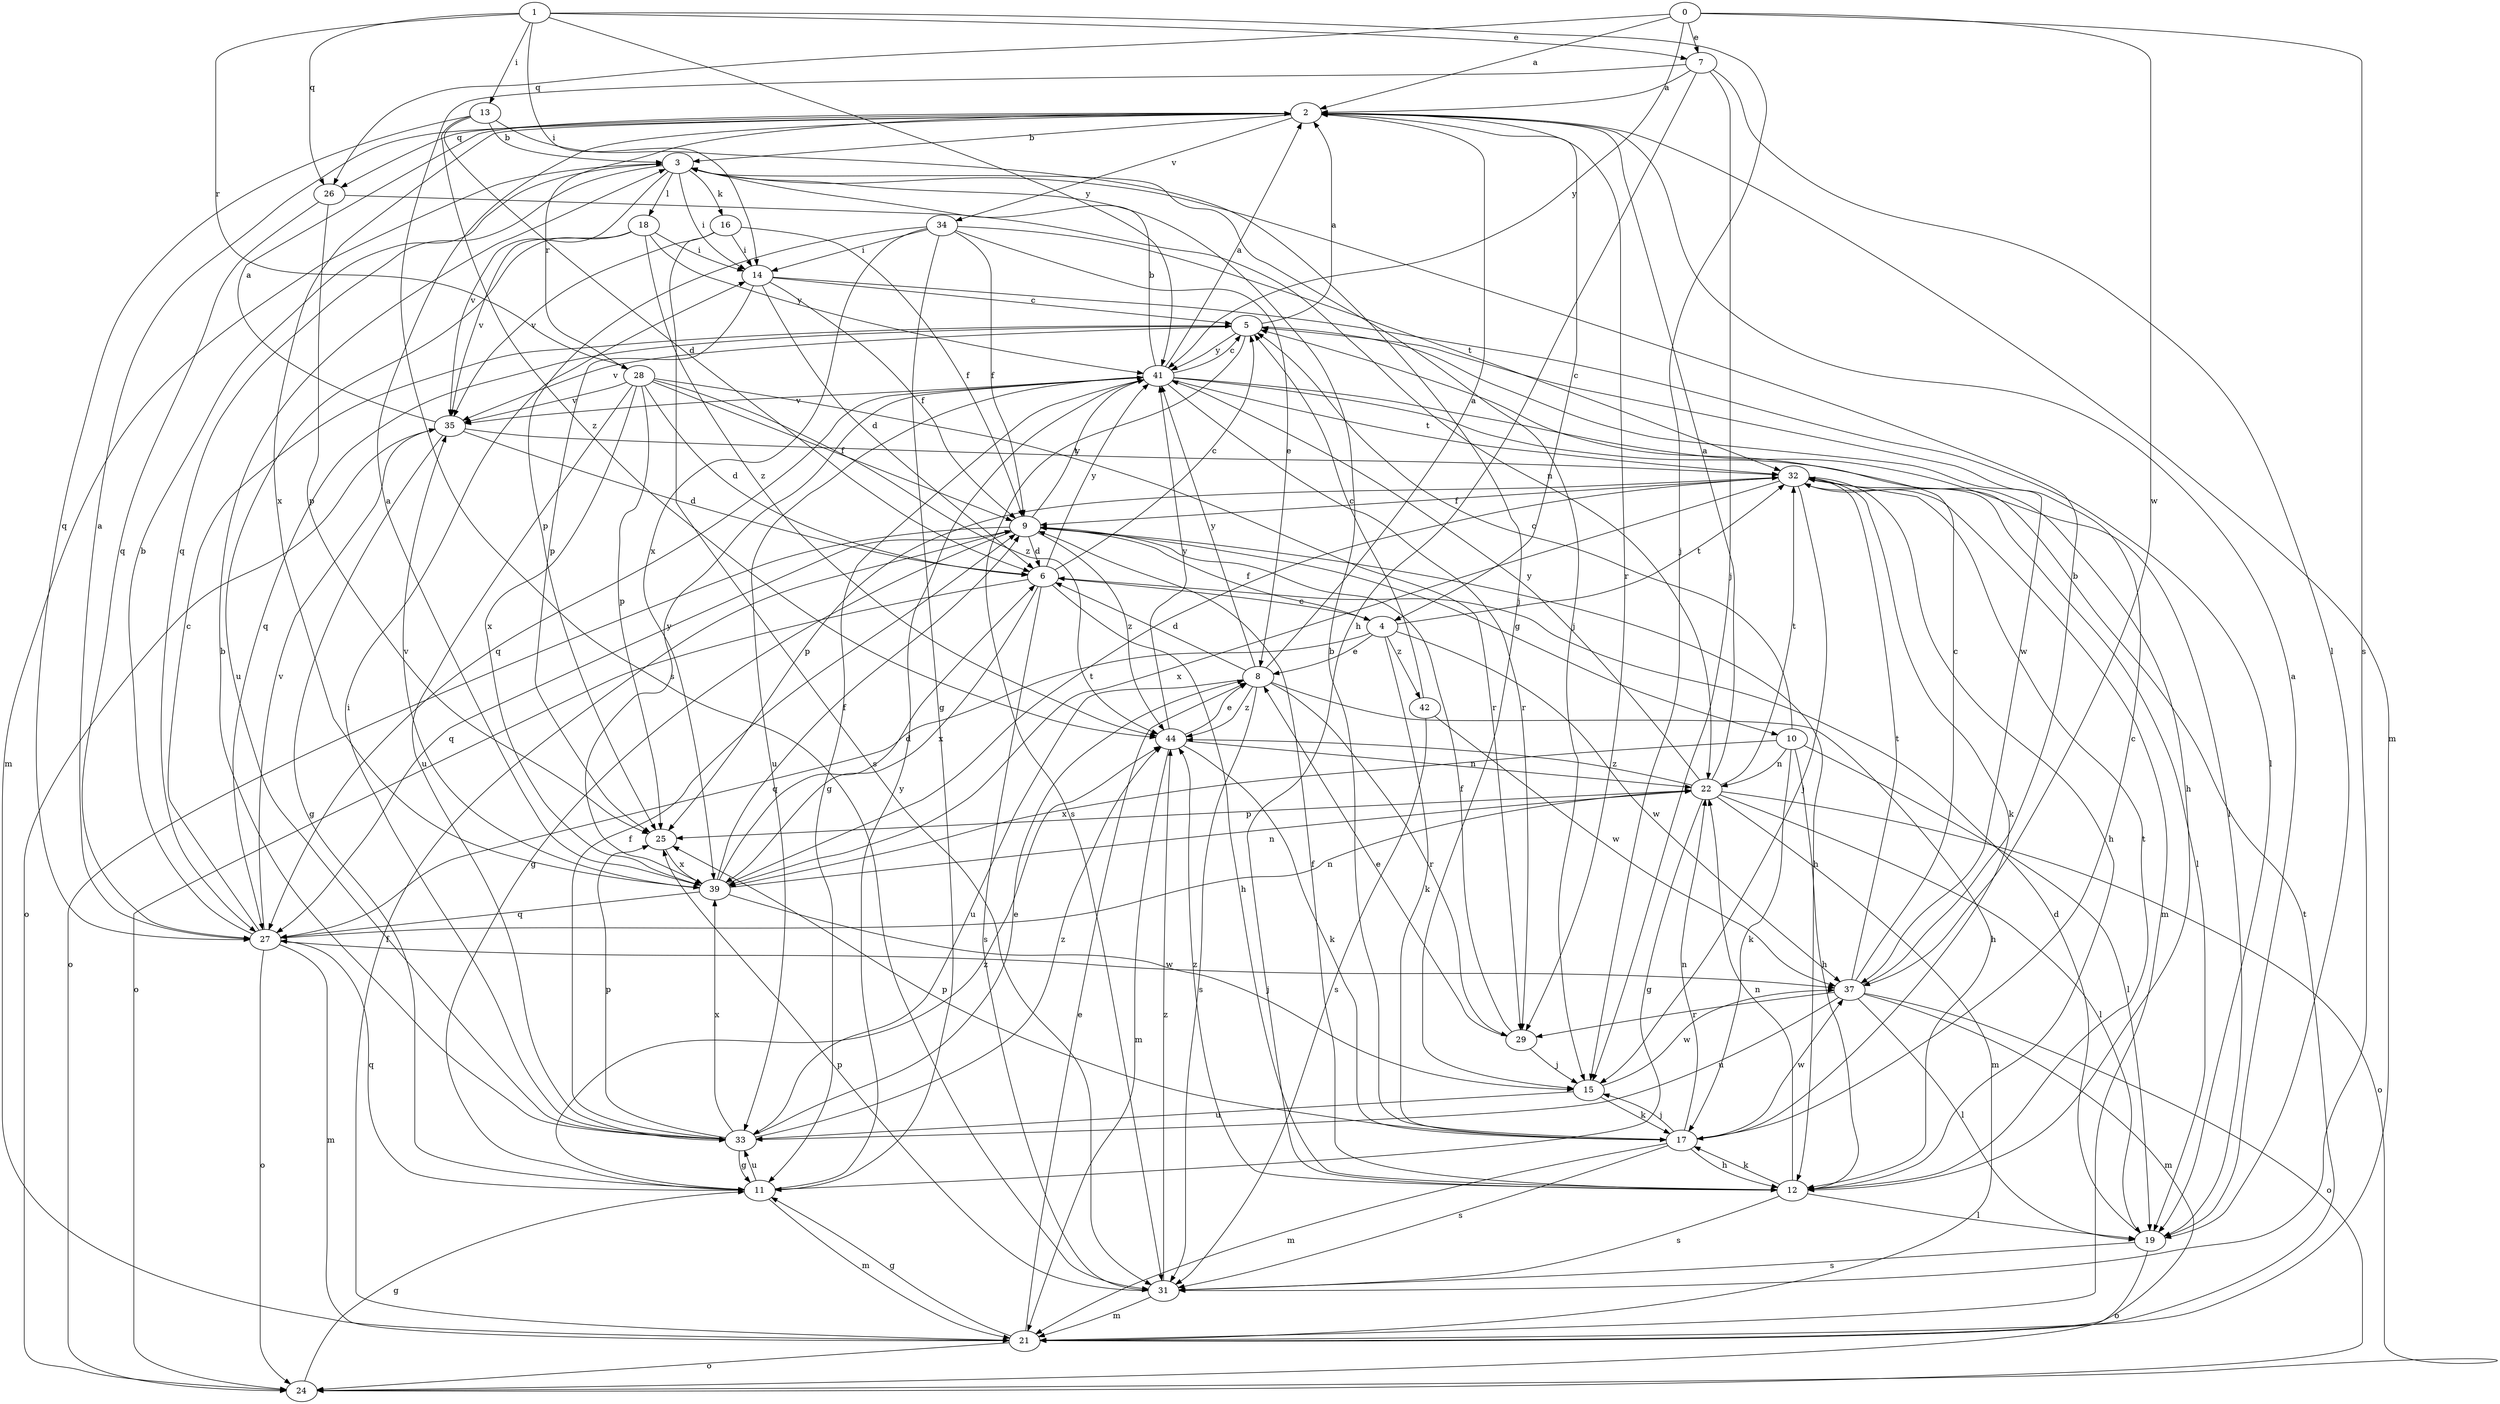 strict digraph  {
0;
1;
2;
3;
4;
5;
6;
7;
8;
9;
10;
11;
12;
13;
14;
15;
16;
17;
18;
19;
21;
22;
24;
25;
26;
27;
28;
29;
31;
32;
33;
34;
35;
37;
39;
41;
42;
44;
0 -> 2  [label=a];
0 -> 7  [label=e];
0 -> 26  [label=q];
0 -> 31  [label=s];
0 -> 37  [label=w];
0 -> 41  [label=y];
1 -> 7  [label=e];
1 -> 13  [label=i];
1 -> 14  [label=i];
1 -> 15  [label=j];
1 -> 26  [label=q];
1 -> 28  [label=r];
1 -> 41  [label=y];
2 -> 3  [label=b];
2 -> 4  [label=c];
2 -> 21  [label=m];
2 -> 26  [label=q];
2 -> 28  [label=r];
2 -> 29  [label=r];
2 -> 34  [label=v];
2 -> 39  [label=x];
3 -> 14  [label=i];
3 -> 15  [label=j];
3 -> 16  [label=k];
3 -> 18  [label=l];
3 -> 21  [label=m];
3 -> 27  [label=q];
3 -> 35  [label=v];
4 -> 8  [label=e];
4 -> 9  [label=f];
4 -> 17  [label=k];
4 -> 27  [label=q];
4 -> 32  [label=t];
4 -> 37  [label=w];
4 -> 42  [label=z];
5 -> 2  [label=a];
5 -> 27  [label=q];
5 -> 31  [label=s];
5 -> 35  [label=v];
5 -> 37  [label=w];
5 -> 41  [label=y];
6 -> 4  [label=c];
6 -> 5  [label=c];
6 -> 12  [label=h];
6 -> 24  [label=o];
6 -> 31  [label=s];
6 -> 39  [label=x];
6 -> 41  [label=y];
7 -> 2  [label=a];
7 -> 12  [label=h];
7 -> 15  [label=j];
7 -> 19  [label=l];
7 -> 31  [label=s];
8 -> 2  [label=a];
8 -> 6  [label=d];
8 -> 12  [label=h];
8 -> 29  [label=r];
8 -> 31  [label=s];
8 -> 33  [label=u];
8 -> 41  [label=y];
8 -> 44  [label=z];
9 -> 6  [label=d];
9 -> 10  [label=g];
9 -> 11  [label=g];
9 -> 12  [label=h];
9 -> 24  [label=o];
9 -> 27  [label=q];
9 -> 41  [label=y];
9 -> 44  [label=z];
10 -> 5  [label=c];
10 -> 12  [label=h];
10 -> 17  [label=k];
10 -> 19  [label=l];
10 -> 22  [label=n];
10 -> 39  [label=x];
11 -> 21  [label=m];
11 -> 27  [label=q];
11 -> 33  [label=u];
11 -> 41  [label=y];
11 -> 44  [label=z];
12 -> 9  [label=f];
12 -> 17  [label=k];
12 -> 19  [label=l];
12 -> 22  [label=n];
12 -> 31  [label=s];
12 -> 32  [label=t];
12 -> 44  [label=z];
13 -> 3  [label=b];
13 -> 6  [label=d];
13 -> 15  [label=j];
13 -> 27  [label=q];
13 -> 44  [label=z];
14 -> 5  [label=c];
14 -> 6  [label=d];
14 -> 9  [label=f];
14 -> 19  [label=l];
14 -> 25  [label=p];
15 -> 17  [label=k];
15 -> 33  [label=u];
15 -> 37  [label=w];
16 -> 9  [label=f];
16 -> 14  [label=i];
16 -> 31  [label=s];
16 -> 35  [label=v];
17 -> 3  [label=b];
17 -> 5  [label=c];
17 -> 12  [label=h];
17 -> 15  [label=j];
17 -> 21  [label=m];
17 -> 22  [label=n];
17 -> 25  [label=p];
17 -> 31  [label=s];
17 -> 37  [label=w];
18 -> 14  [label=i];
18 -> 33  [label=u];
18 -> 35  [label=v];
18 -> 41  [label=y];
18 -> 44  [label=z];
19 -> 2  [label=a];
19 -> 6  [label=d];
19 -> 24  [label=o];
19 -> 31  [label=s];
21 -> 8  [label=e];
21 -> 9  [label=f];
21 -> 11  [label=g];
21 -> 24  [label=o];
21 -> 32  [label=t];
22 -> 2  [label=a];
22 -> 11  [label=g];
22 -> 19  [label=l];
22 -> 21  [label=m];
22 -> 24  [label=o];
22 -> 25  [label=p];
22 -> 32  [label=t];
22 -> 41  [label=y];
22 -> 44  [label=z];
24 -> 11  [label=g];
25 -> 39  [label=x];
26 -> 22  [label=n];
26 -> 25  [label=p];
26 -> 27  [label=q];
27 -> 2  [label=a];
27 -> 3  [label=b];
27 -> 5  [label=c];
27 -> 21  [label=m];
27 -> 22  [label=n];
27 -> 24  [label=o];
27 -> 35  [label=v];
27 -> 37  [label=w];
28 -> 6  [label=d];
28 -> 9  [label=f];
28 -> 25  [label=p];
28 -> 29  [label=r];
28 -> 33  [label=u];
28 -> 35  [label=v];
28 -> 39  [label=x];
28 -> 44  [label=z];
29 -> 8  [label=e];
29 -> 9  [label=f];
29 -> 15  [label=j];
31 -> 21  [label=m];
31 -> 25  [label=p];
31 -> 44  [label=z];
32 -> 9  [label=f];
32 -> 12  [label=h];
32 -> 15  [label=j];
32 -> 17  [label=k];
32 -> 19  [label=l];
32 -> 21  [label=m];
32 -> 25  [label=p];
32 -> 39  [label=x];
33 -> 3  [label=b];
33 -> 8  [label=e];
33 -> 9  [label=f];
33 -> 11  [label=g];
33 -> 14  [label=i];
33 -> 25  [label=p];
33 -> 39  [label=x];
33 -> 44  [label=z];
34 -> 8  [label=e];
34 -> 9  [label=f];
34 -> 11  [label=g];
34 -> 14  [label=i];
34 -> 25  [label=p];
34 -> 32  [label=t];
34 -> 39  [label=x];
35 -> 2  [label=a];
35 -> 6  [label=d];
35 -> 11  [label=g];
35 -> 24  [label=o];
35 -> 32  [label=t];
37 -> 3  [label=b];
37 -> 5  [label=c];
37 -> 19  [label=l];
37 -> 21  [label=m];
37 -> 24  [label=o];
37 -> 29  [label=r];
37 -> 32  [label=t];
37 -> 33  [label=u];
39 -> 2  [label=a];
39 -> 6  [label=d];
39 -> 9  [label=f];
39 -> 15  [label=j];
39 -> 22  [label=n];
39 -> 27  [label=q];
39 -> 32  [label=t];
39 -> 35  [label=v];
39 -> 41  [label=y];
41 -> 2  [label=a];
41 -> 3  [label=b];
41 -> 5  [label=c];
41 -> 11  [label=g];
41 -> 12  [label=h];
41 -> 19  [label=l];
41 -> 27  [label=q];
41 -> 29  [label=r];
41 -> 32  [label=t];
41 -> 33  [label=u];
41 -> 35  [label=v];
42 -> 5  [label=c];
42 -> 31  [label=s];
42 -> 37  [label=w];
44 -> 8  [label=e];
44 -> 17  [label=k];
44 -> 21  [label=m];
44 -> 22  [label=n];
44 -> 41  [label=y];
}
